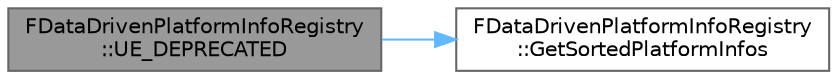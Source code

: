 digraph "FDataDrivenPlatformInfoRegistry::UE_DEPRECATED"
{
 // INTERACTIVE_SVG=YES
 // LATEX_PDF_SIZE
  bgcolor="transparent";
  edge [fontname=Helvetica,fontsize=10,labelfontname=Helvetica,labelfontsize=10];
  node [fontname=Helvetica,fontsize=10,shape=box,height=0.2,width=0.4];
  rankdir="LR";
  Node1 [id="Node000001",label="FDataDrivenPlatformInfoRegistry\l::UE_DEPRECATED",height=0.2,width=0.4,color="gray40", fillcolor="grey60", style="filled", fontcolor="black",tooltip=" "];
  Node1 -> Node2 [id="edge1_Node000001_Node000002",color="steelblue1",style="solid",tooltip=" "];
  Node2 [id="Node000002",label="FDataDrivenPlatformInfoRegistry\l::GetSortedPlatformInfos",height=0.2,width=0.4,color="grey40", fillcolor="white", style="filled",URL="$d8/d4e/structFDataDrivenPlatformInfoRegistry.html#a90a51a2e9f048b135b71e9ba26a94177",tooltip=" "];
}

